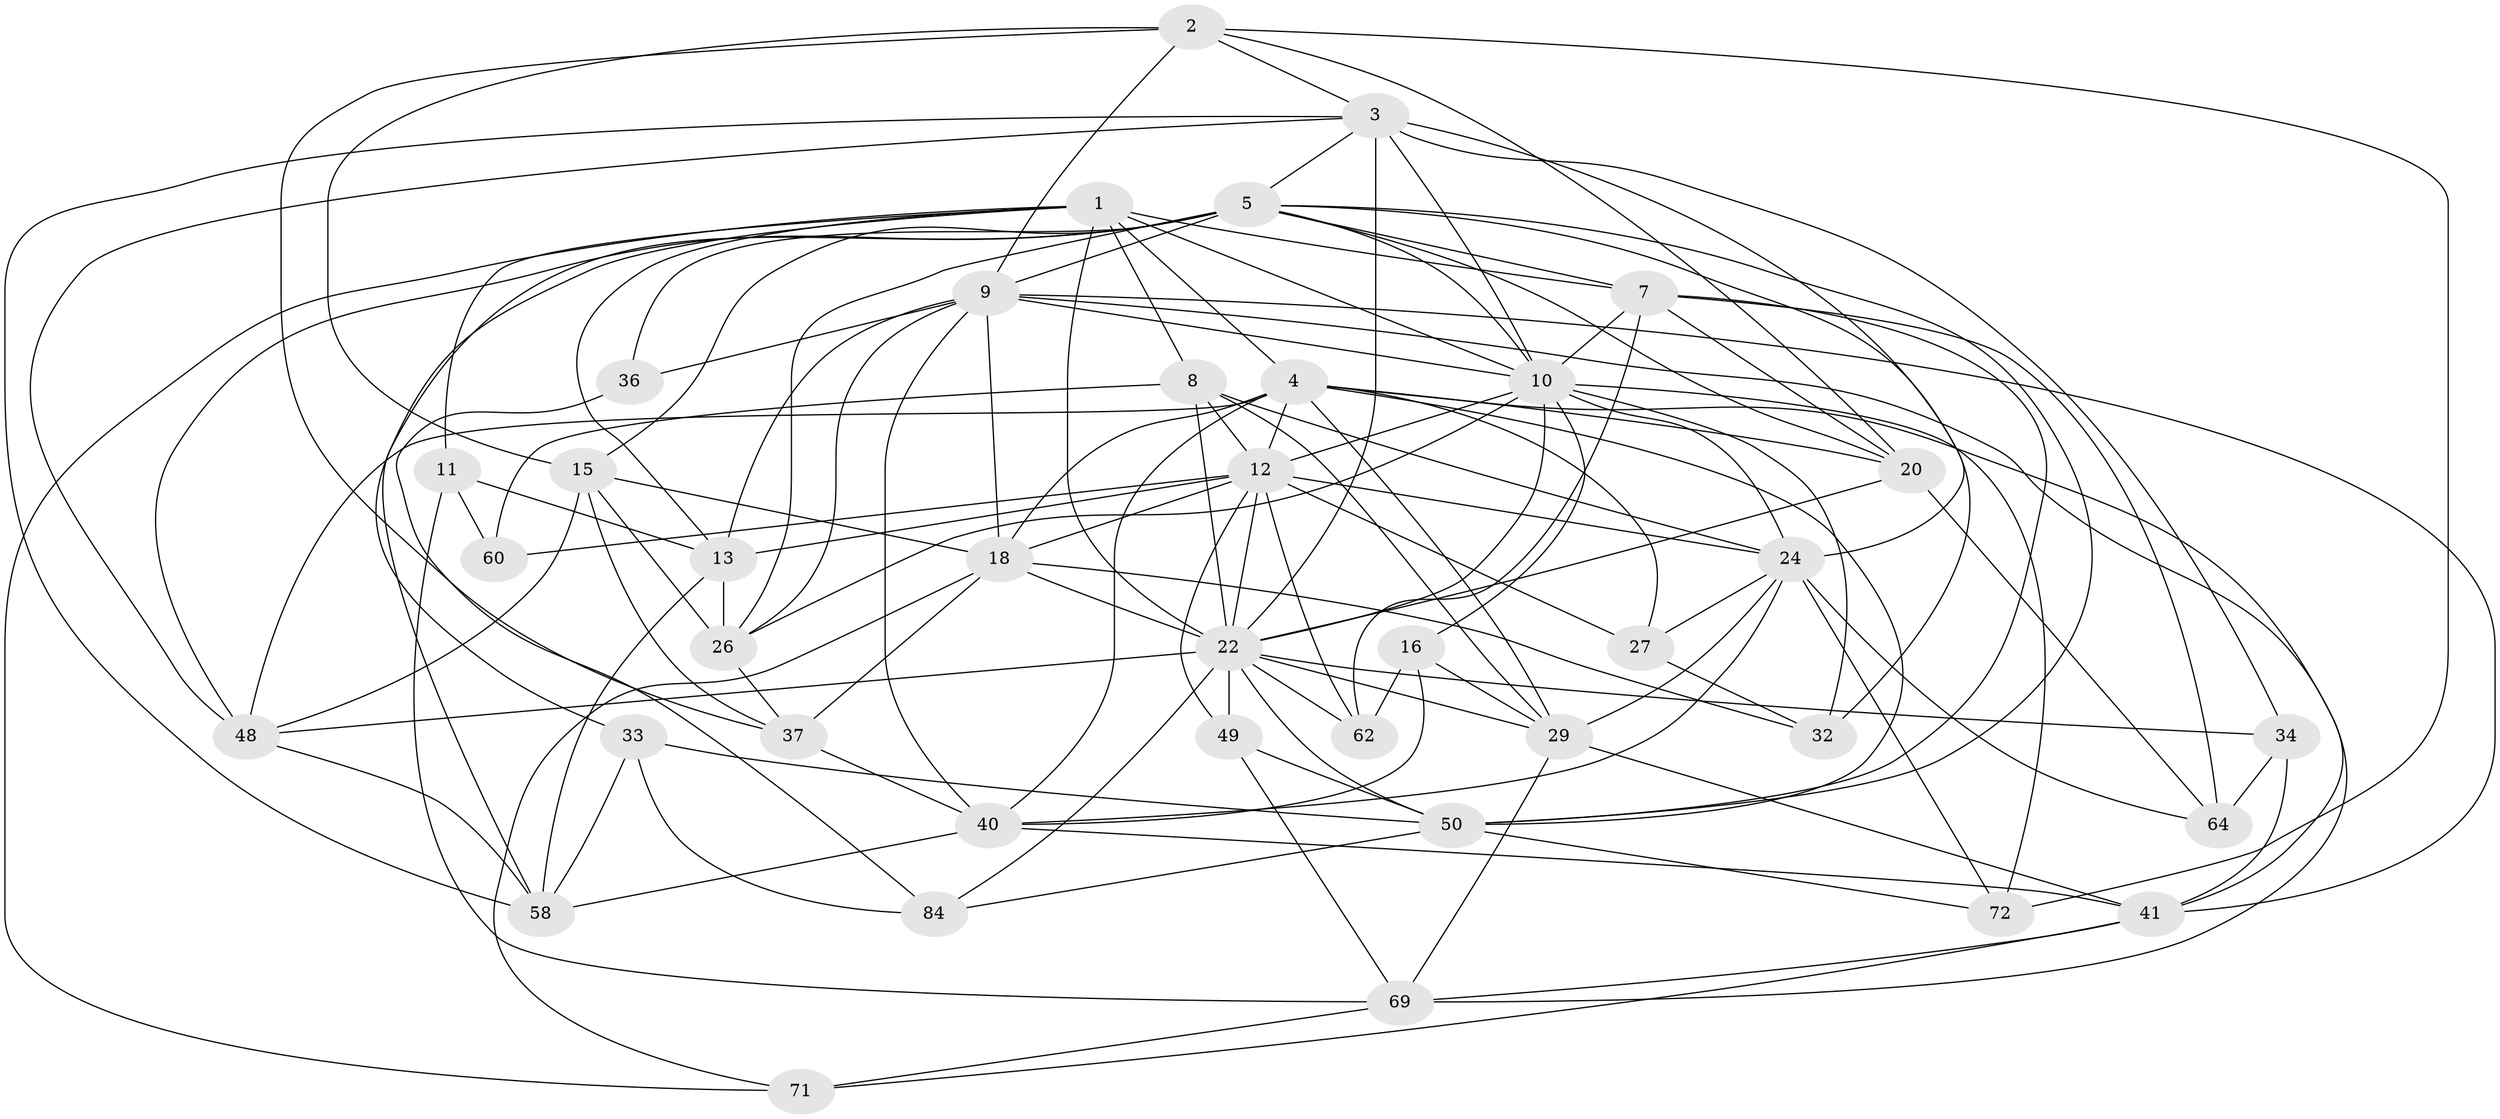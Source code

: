 // original degree distribution, {4: 1.0}
// Generated by graph-tools (version 1.1) at 2025/21/03/04/25 18:21:00]
// undirected, 39 vertices, 126 edges
graph export_dot {
graph [start="1"]
  node [color=gray90,style=filled];
  1 [super="+46+52"];
  2 [super="+43"];
  3 [super="+17"];
  4 [super="+6"];
  5 [super="+39+35+44"];
  7 [super="+21+42"];
  8 [super="+91+63"];
  9 [super="+57+65"];
  10 [super="+19+14+89"];
  11;
  12 [super="+61+31"];
  13 [super="+51"];
  15 [super="+93"];
  16;
  18 [super="+82+30"];
  20 [super="+25"];
  22 [super="+54+38"];
  24 [super="+66+47"];
  26 [super="+73"];
  27;
  29 [super="+70+56"];
  32;
  33;
  34;
  36;
  37 [super="+79"];
  40 [super="+76+53"];
  41 [super="+67+85"];
  48 [super="+95"];
  49;
  50 [super="+86+55"];
  58 [super="+68"];
  60;
  62;
  64;
  69 [super="+92"];
  71;
  72;
  84;
  1 -- 11;
  1 -- 8;
  1 -- 33;
  1 -- 7 [weight=2];
  1 -- 71;
  1 -- 10;
  1 -- 13;
  1 -- 4;
  1 -- 22;
  2 -- 15;
  2 -- 37;
  2 -- 9;
  2 -- 72;
  2 -- 3;
  2 -- 20;
  3 -- 24 [weight=2];
  3 -- 22 [weight=2];
  3 -- 34;
  3 -- 5 [weight=2];
  3 -- 10 [weight=2];
  3 -- 48;
  3 -- 58;
  4 -- 27;
  4 -- 29;
  4 -- 41;
  4 -- 40;
  4 -- 48;
  4 -- 20;
  4 -- 50;
  4 -- 12;
  4 -- 18;
  5 -- 58;
  5 -- 9;
  5 -- 7;
  5 -- 48;
  5 -- 36 [weight=2];
  5 -- 26;
  5 -- 15;
  5 -- 50;
  5 -- 10;
  5 -- 32;
  5 -- 20;
  7 -- 62;
  7 -- 50;
  7 -- 64;
  7 -- 20;
  7 -- 10;
  8 -- 29;
  8 -- 60 [weight=2];
  8 -- 22 [weight=2];
  8 -- 12;
  8 -- 24;
  9 -- 40;
  9 -- 26;
  9 -- 36;
  9 -- 18;
  9 -- 69;
  9 -- 10;
  9 -- 13;
  9 -- 41;
  10 -- 72;
  10 -- 24 [weight=2];
  10 -- 12;
  10 -- 22;
  10 -- 32;
  10 -- 16;
  10 -- 26;
  11 -- 60;
  11 -- 69;
  11 -- 13;
  12 -- 22;
  12 -- 24 [weight=2];
  12 -- 18;
  12 -- 49;
  12 -- 62;
  12 -- 27;
  12 -- 13;
  12 -- 60;
  13 -- 26;
  13 -- 58;
  15 -- 48;
  15 -- 26;
  15 -- 18;
  15 -- 37;
  16 -- 62;
  16 -- 29;
  16 -- 40;
  18 -- 37;
  18 -- 71;
  18 -- 22;
  18 -- 32;
  20 -- 64;
  20 -- 22;
  22 -- 62;
  22 -- 29;
  22 -- 50;
  22 -- 34;
  22 -- 48;
  22 -- 49;
  22 -- 84;
  24 -- 64;
  24 -- 40;
  24 -- 27;
  24 -- 29;
  24 -- 72;
  26 -- 37;
  27 -- 32;
  29 -- 41 [weight=2];
  29 -- 69;
  33 -- 84;
  33 -- 58;
  33 -- 50;
  34 -- 64;
  34 -- 41;
  36 -- 84;
  37 -- 40 [weight=2];
  40 -- 41;
  40 -- 58;
  41 -- 69;
  41 -- 71;
  48 -- 58;
  49 -- 69;
  49 -- 50;
  50 -- 84;
  50 -- 72;
  69 -- 71;
}
